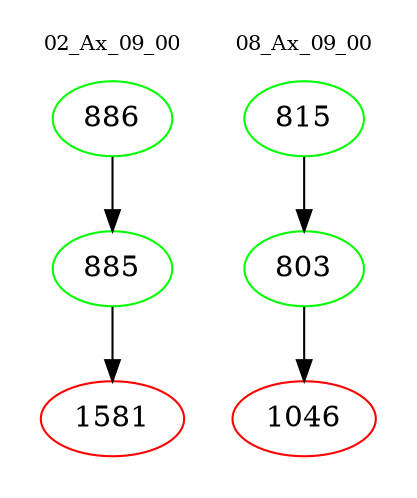 digraph{
subgraph cluster_0 {
color = white
label = "02_Ax_09_00";
fontsize=10;
T0_886 [label="886", color="green"]
T0_886 -> T0_885 [color="black"]
T0_885 [label="885", color="green"]
T0_885 -> T0_1581 [color="black"]
T0_1581 [label="1581", color="red"]
}
subgraph cluster_1 {
color = white
label = "08_Ax_09_00";
fontsize=10;
T1_815 [label="815", color="green"]
T1_815 -> T1_803 [color="black"]
T1_803 [label="803", color="green"]
T1_803 -> T1_1046 [color="black"]
T1_1046 [label="1046", color="red"]
}
}
